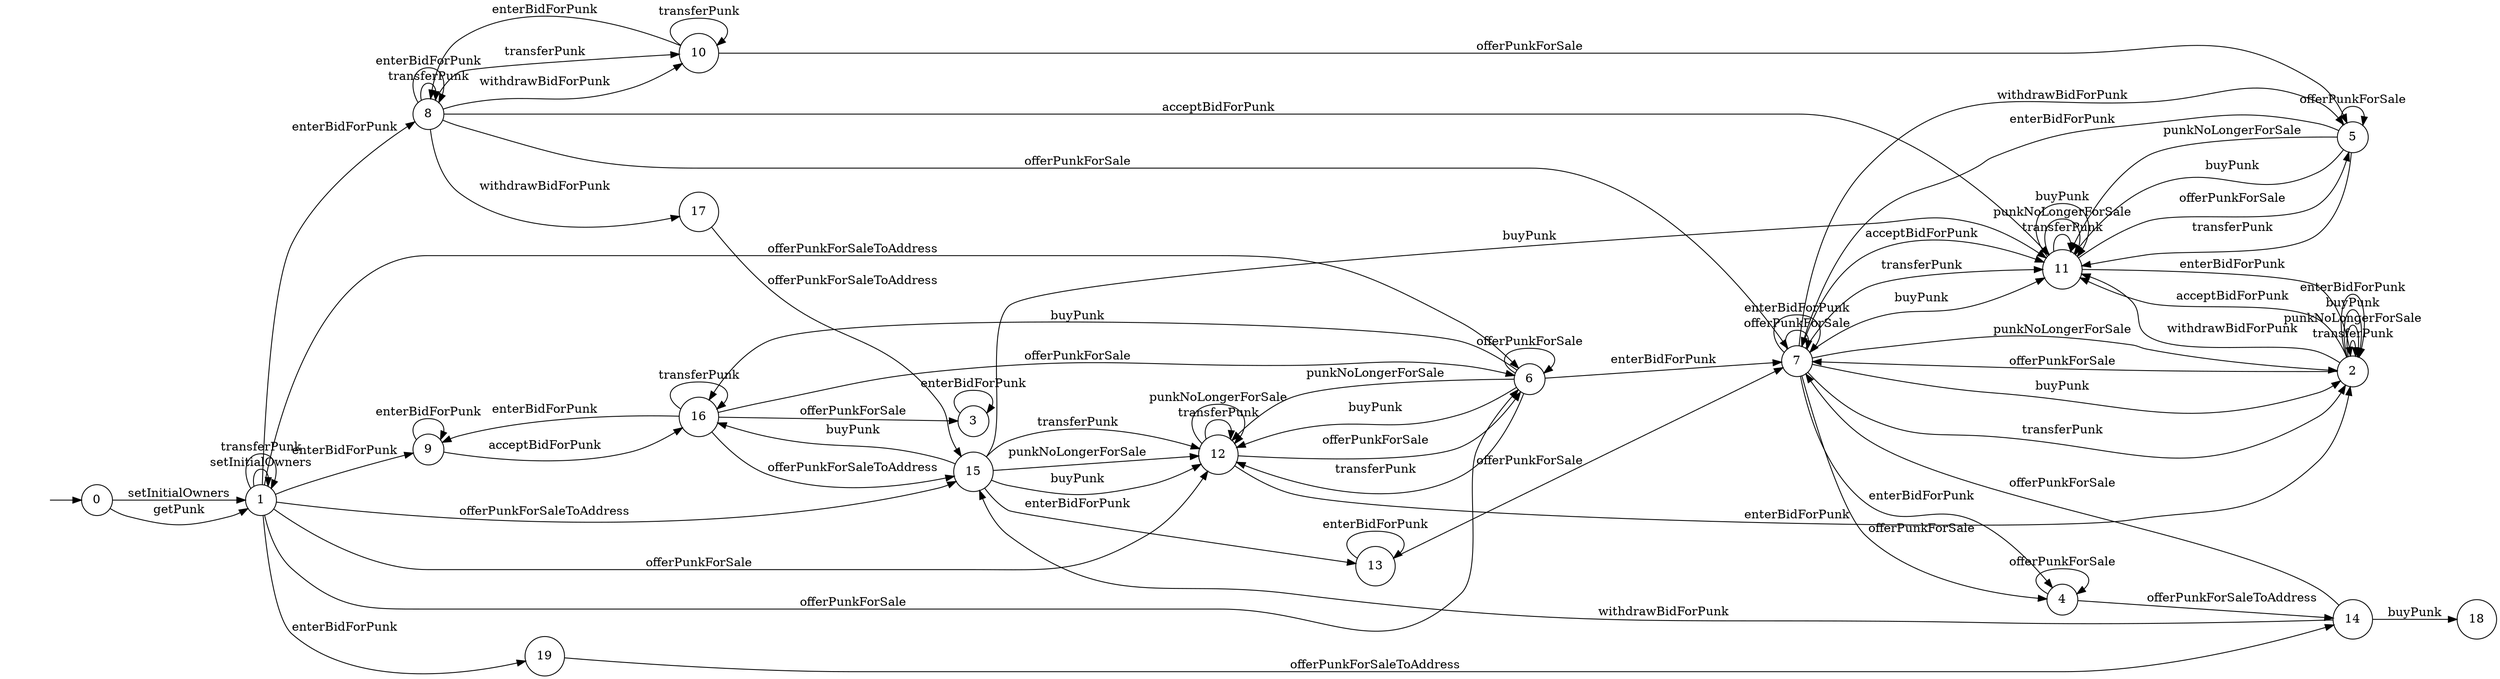 digraph "./InvConPlus/Dapp-Automata-data/result/model-fix/0xb47e3cd837ddf8e4c57f05d70ab865de6e193bbb/CryptoPunksMarket/FSM-21" {
	graph [rankdir=LR]
	"" [label="" shape=plaintext]
	9 [label=9 shape=circle]
	8 [label=8 shape=circle]
	7 [label=7 shape=circle]
	13 [label=13 shape=circle]
	10 [label=10 shape=circle]
	3 [label=3 shape=circle]
	19 [label=19 shape=circle]
	12 [label=12 shape=circle]
	4 [label=4 shape=circle]
	16 [label=16 shape=circle]
	14 [label=14 shape=circle]
	6 [label=6 shape=circle]
	11 [label=11 shape=circle]
	5 [label=5 shape=circle]
	15 [label=15 shape=circle]
	18 [label=18 shape=circle]
	17 [label=17 shape=circle]
	2 [label=2 shape=circle]
	0 [label=0 shape=circle]
	1 [label=1 shape=circle]
	"" -> 0 [label=""]
	0 -> 1 [label=setInitialOwners]
	0 -> 1 [label=getPunk]
	1 -> 1 [label=setInitialOwners]
	1 -> 1 [label=transferPunk]
	1 -> 6 [label=offerPunkForSale]
	1 -> 12 [label=offerPunkForSale]
	1 -> 6 [label=offerPunkForSaleToAddress]
	1 -> 15 [label=offerPunkForSaleToAddress]
	1 -> 9 [label=enterBidForPunk]
	1 -> 19 [label=enterBidForPunk]
	1 -> 8 [label=enterBidForPunk]
	13 -> 7 [label=offerPunkForSale]
	13 -> 13 [label=enterBidForPunk]
	15 -> 12 [label=transferPunk]
	15 -> 12 [label=punkNoLongerForSale]
	15 -> 12 [label=buyPunk]
	15 -> 16 [label=buyPunk]
	15 -> 11 [label=buyPunk]
	15 -> 13 [label=enterBidForPunk]
	14 -> 7 [label=offerPunkForSale]
	14 -> 18 [label=buyPunk]
	14 -> 15 [label=withdrawBidForPunk]
	7 -> 2 [label=transferPunk]
	7 -> 11 [label=transferPunk]
	7 -> 2 [label=punkNoLongerForSale]
	7 -> 4 [label=offerPunkForSale]
	7 -> 7 [label=offerPunkForSale]
	7 -> 2 [label=buyPunk]
	7 -> 11 [label=buyPunk]
	7 -> 4 [label=enterBidForPunk]
	7 -> 7 [label=enterBidForPunk]
	7 -> 11 [label=acceptBidForPunk]
	7 -> 5 [label=withdrawBidForPunk]
	6 -> 12 [label=transferPunk]
	6 -> 12 [label=punkNoLongerForSale]
	6 -> 6 [label=offerPunkForSale]
	6 -> 12 [label=buyPunk]
	6 -> 16 [label=buyPunk]
	6 -> 7 [label=enterBidForPunk]
	5 -> 11 [label=transferPunk]
	5 -> 11 [label=punkNoLongerForSale]
	5 -> 5 [label=offerPunkForSale]
	5 -> 11 [label=buyPunk]
	5 -> 7 [label=enterBidForPunk]
	4 -> 4 [label=offerPunkForSale]
	4 -> 14 [label=offerPunkForSaleToAddress]
	3 -> 3 [label=enterBidForPunk]
	19 -> 14 [label=offerPunkForSaleToAddress]
	17 -> 15 [label=offerPunkForSaleToAddress]
	16 -> 16 [label=transferPunk]
	16 -> 6 [label=offerPunkForSale]
	16 -> 3 [label=offerPunkForSale]
	16 -> 15 [label=offerPunkForSaleToAddress]
	16 -> 9 [label=enterBidForPunk]
	12 -> 12 [label=transferPunk]
	12 -> 12 [label=punkNoLongerForSale]
	12 -> 6 [label=offerPunkForSale]
	12 -> 2 [label=enterBidForPunk]
	11 -> 11 [label=transferPunk]
	11 -> 11 [label=punkNoLongerForSale]
	11 -> 5 [label=offerPunkForSale]
	11 -> 11 [label=buyPunk]
	11 -> 2 [label=enterBidForPunk]
	10 -> 10 [label=transferPunk]
	10 -> 5 [label=offerPunkForSale]
	10 -> 8 [label=enterBidForPunk]
	9 -> 9 [label=enterBidForPunk]
	9 -> 16 [label=acceptBidForPunk]
	8 -> 8 [label=transferPunk]
	8 -> 10 [label=transferPunk]
	8 -> 7 [label=offerPunkForSale]
	8 -> 8 [label=enterBidForPunk]
	8 -> 11 [label=acceptBidForPunk]
	8 -> 17 [label=withdrawBidForPunk]
	8 -> 10 [label=withdrawBidForPunk]
	2 -> 2 [label=transferPunk]
	2 -> 2 [label=punkNoLongerForSale]
	2 -> 7 [label=offerPunkForSale]
	2 -> 2 [label=buyPunk]
	2 -> 2 [label=enterBidForPunk]
	2 -> 11 [label=acceptBidForPunk]
	2 -> 11 [label=withdrawBidForPunk]
}
